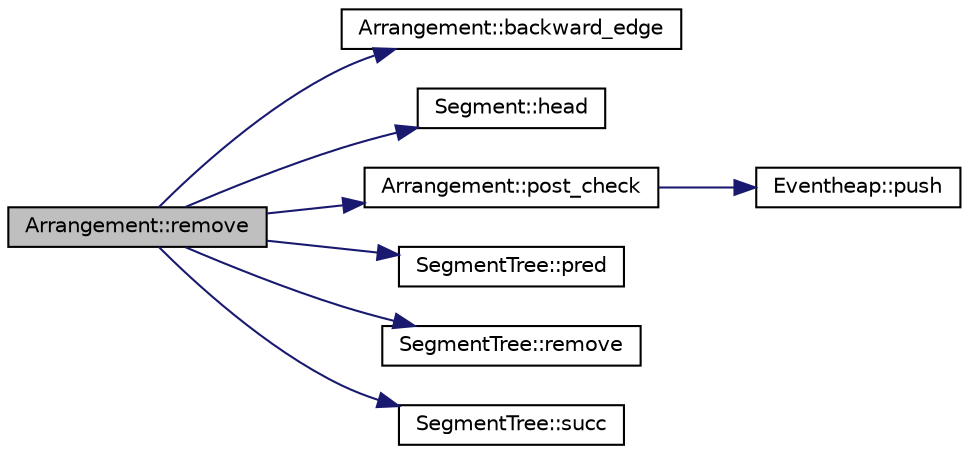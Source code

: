 digraph "Arrangement::remove"
{
 // LATEX_PDF_SIZE
  edge [fontname="Helvetica",fontsize="10",labelfontname="Helvetica",labelfontsize="10"];
  node [fontname="Helvetica",fontsize="10",shape=record];
  rankdir="LR";
  Node1 [label="Arrangement::remove",height=0.2,width=0.4,color="black", fillcolor="grey75", style="filled", fontcolor="black",tooltip=" "];
  Node1 -> Node2 [color="midnightblue",fontsize="10",style="solid",fontname="Helvetica"];
  Node2 [label="Arrangement::backward_edge",height=0.2,width=0.4,color="black", fillcolor="white", style="filled",URL="$d8/d46/class_arrangement.html#a46b9db4f0b8e58842c1c02da392afdeb",tooltip=" "];
  Node1 -> Node3 [color="midnightblue",fontsize="10",style="solid",fontname="Helvetica"];
  Node3 [label="Segment::head",height=0.2,width=0.4,color="black", fillcolor="white", style="filled",URL="$dd/dd2/class_segment.html#a0e17bae2b8a9ce347fc0f39dbd485ab0",tooltip=" "];
  Node1 -> Node4 [color="midnightblue",fontsize="10",style="solid",fontname="Helvetica"];
  Node4 [label="Arrangement::post_check",height=0.2,width=0.4,color="black", fillcolor="white", style="filled",URL="$d8/d46/class_arrangement.html#a25d2a2a8e4372d4f3d91dda1d8381eab",tooltip=" "];
  Node4 -> Node5 [color="midnightblue",fontsize="10",style="solid",fontname="Helvetica"];
  Node5 [label="Eventheap::push",height=0.2,width=0.4,color="black", fillcolor="white", style="filled",URL="$d3/d46/class_eventheap.html#ae1dcfb260def65a6a94ee57b8a00dfc4",tooltip=" "];
  Node1 -> Node6 [color="midnightblue",fontsize="10",style="solid",fontname="Helvetica"];
  Node6 [label="SegmentTree::pred",height=0.2,width=0.4,color="black", fillcolor="white", style="filled",URL="$d6/da5/class_segment_tree.html#ab998344ac73e33cbf1bede607af9b4a4",tooltip=" "];
  Node1 -> Node7 [color="midnightblue",fontsize="10",style="solid",fontname="Helvetica"];
  Node7 [label="SegmentTree::remove",height=0.2,width=0.4,color="black", fillcolor="white", style="filled",URL="$d6/da5/class_segment_tree.html#a1bee34adee999d20a8f8851a0e97f296",tooltip=" "];
  Node1 -> Node8 [color="midnightblue",fontsize="10",style="solid",fontname="Helvetica"];
  Node8 [label="SegmentTree::succ",height=0.2,width=0.4,color="black", fillcolor="white", style="filled",URL="$d6/da5/class_segment_tree.html#ab51db77a349a937f1320cfbbd7954608",tooltip=" "];
}
